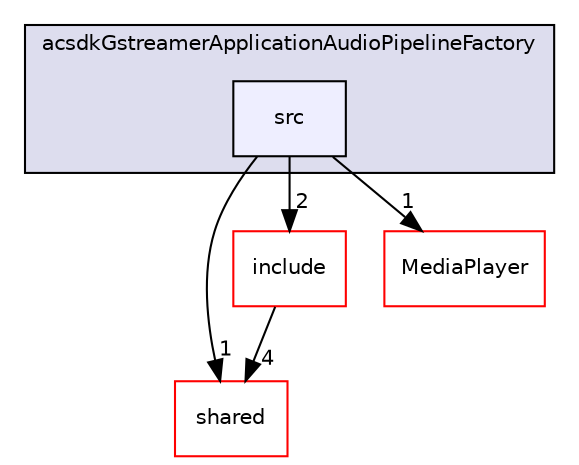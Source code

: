 digraph "/workplace/avs-device-sdk/applications/acsdkGstreamerApplicationAudioPipelineFactory/src" {
  compound=true
  node [ fontsize="10", fontname="Helvetica"];
  edge [ labelfontsize="10", labelfontname="Helvetica"];
  subgraph clusterdir_c1b37f1635fc8a7f15912cfd50e93f5b {
    graph [ bgcolor="#ddddee", pencolor="black", label="acsdkGstreamerApplicationAudioPipelineFactory" fontname="Helvetica", fontsize="10", URL="dir_c1b37f1635fc8a7f15912cfd50e93f5b.html"]
  dir_0f77b54ef3235fa8e8934b65263c6431 [shape=box, label="src", style="filled", fillcolor="#eeeeff", pencolor="black", URL="dir_0f77b54ef3235fa8e8934b65263c6431.html"];
  }
  dir_9982052f7ce695d12571567315b2fafa [shape=box label="shared" fillcolor="white" style="filled" color="red" URL="dir_9982052f7ce695d12571567315b2fafa.html"];
  dir_d2baf2fec365b8c95ab1fad241b8e25c [shape=box label="include" fillcolor="white" style="filled" color="red" URL="dir_d2baf2fec365b8c95ab1fad241b8e25c.html"];
  dir_9d34932954f3d83257e5e12e3f421a72 [shape=box label="MediaPlayer" fillcolor="white" style="filled" color="red" URL="dir_9d34932954f3d83257e5e12e3f421a72.html"];
  dir_d2baf2fec365b8c95ab1fad241b8e25c->dir_9982052f7ce695d12571567315b2fafa [headlabel="4", labeldistance=1.5 headhref="dir_000036_000116.html"];
  dir_0f77b54ef3235fa8e8934b65263c6431->dir_9982052f7ce695d12571567315b2fafa [headlabel="1", labeldistance=1.5 headhref="dir_000040_000116.html"];
  dir_0f77b54ef3235fa8e8934b65263c6431->dir_d2baf2fec365b8c95ab1fad241b8e25c [headlabel="2", labeldistance=1.5 headhref="dir_000040_000036.html"];
  dir_0f77b54ef3235fa8e8934b65263c6431->dir_9d34932954f3d83257e5e12e3f421a72 [headlabel="1", labeldistance=1.5 headhref="dir_000040_000669.html"];
}
